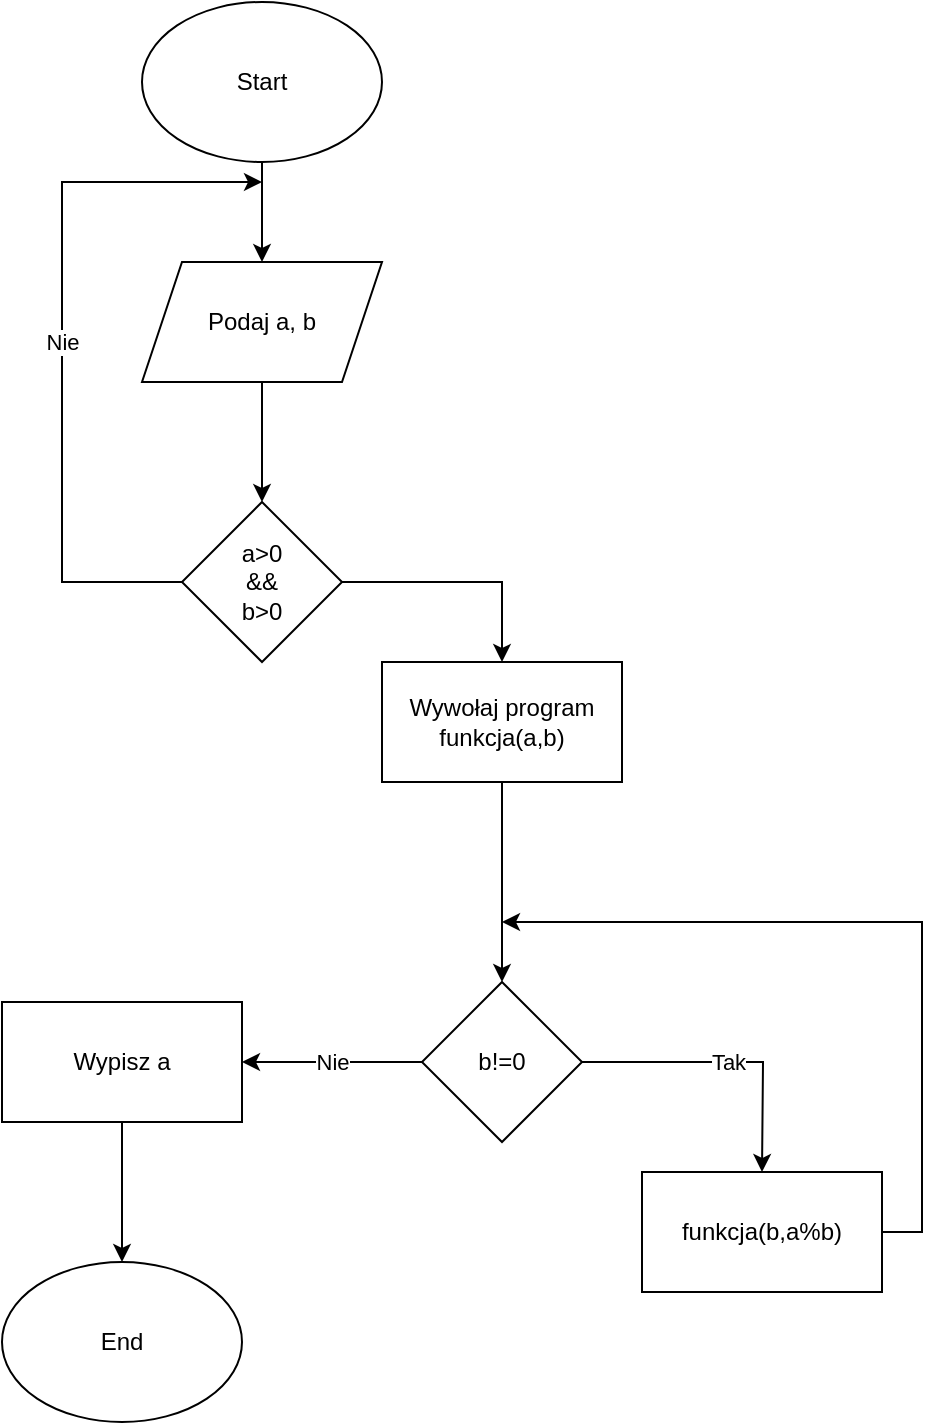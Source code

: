 <mxfile version="21.0.8" type="device"><diagram name="Strona-1" id="9hvzb0ZhC7T6R7hg7Q3O"><mxGraphModel dx="1050" dy="549" grid="1" gridSize="10" guides="1" tooltips="1" connect="1" arrows="1" fold="1" page="1" pageScale="1" pageWidth="827" pageHeight="1169" math="0" shadow="0"><root><mxCell id="0"/><mxCell id="1" parent="0"/><mxCell id="496nlGJ7UTyUaWqdevgq-3" value="" style="edgeStyle=orthogonalEdgeStyle;rounded=0;orthogonalLoop=1;jettySize=auto;html=1;" parent="1" source="496nlGJ7UTyUaWqdevgq-1" target="496nlGJ7UTyUaWqdevgq-2" edge="1"><mxGeometry relative="1" as="geometry"/></mxCell><mxCell id="496nlGJ7UTyUaWqdevgq-1" value="Start" style="ellipse;whiteSpace=wrap;html=1;" parent="1" vertex="1"><mxGeometry x="210" width="120" height="80" as="geometry"/></mxCell><mxCell id="496nlGJ7UTyUaWqdevgq-5" value="" style="edgeStyle=orthogonalEdgeStyle;rounded=0;orthogonalLoop=1;jettySize=auto;html=1;" parent="1" source="496nlGJ7UTyUaWqdevgq-2" target="496nlGJ7UTyUaWqdevgq-4" edge="1"><mxGeometry relative="1" as="geometry"/></mxCell><mxCell id="496nlGJ7UTyUaWqdevgq-2" value="Podaj a, b" style="shape=parallelogram;perimeter=parallelogramPerimeter;whiteSpace=wrap;html=1;fixedSize=1;" parent="1" vertex="1"><mxGeometry x="210" y="130" width="120" height="60" as="geometry"/></mxCell><mxCell id="496nlGJ7UTyUaWqdevgq-6" value="Nie" style="edgeStyle=orthogonalEdgeStyle;rounded=0;orthogonalLoop=1;jettySize=auto;html=1;" parent="1" source="496nlGJ7UTyUaWqdevgq-4" edge="1"><mxGeometry relative="1" as="geometry"><mxPoint x="270" y="90" as="targetPoint"/><Array as="points"><mxPoint x="170" y="290"/><mxPoint x="170" y="90"/></Array></mxGeometry></mxCell><mxCell id="cC3rbIX-mXFWiF-9Oekb-2" style="edgeStyle=orthogonalEdgeStyle;rounded=0;orthogonalLoop=1;jettySize=auto;html=1;exitX=1;exitY=0.5;exitDx=0;exitDy=0;entryX=0.5;entryY=0;entryDx=0;entryDy=0;" edge="1" parent="1" source="496nlGJ7UTyUaWqdevgq-4" target="cC3rbIX-mXFWiF-9Oekb-1"><mxGeometry relative="1" as="geometry"/></mxCell><mxCell id="496nlGJ7UTyUaWqdevgq-4" value="a&amp;gt;0&lt;br&gt;&amp;amp;&amp;amp;&lt;br&gt;b&amp;gt;0" style="rhombus;whiteSpace=wrap;html=1;" parent="1" vertex="1"><mxGeometry x="230" y="250" width="80" height="80" as="geometry"/></mxCell><mxCell id="496nlGJ7UTyUaWqdevgq-10" value="Nie" style="edgeStyle=orthogonalEdgeStyle;rounded=0;orthogonalLoop=1;jettySize=auto;html=1;" parent="1" source="496nlGJ7UTyUaWqdevgq-7" target="496nlGJ7UTyUaWqdevgq-9" edge="1"><mxGeometry relative="1" as="geometry"/></mxCell><mxCell id="496nlGJ7UTyUaWqdevgq-14" value="Tak" style="edgeStyle=orthogonalEdgeStyle;rounded=0;orthogonalLoop=1;jettySize=auto;html=1;entryX=0.5;entryY=0;entryDx=0;entryDy=0;" parent="1" source="496nlGJ7UTyUaWqdevgq-7" edge="1"><mxGeometry relative="1" as="geometry"><mxPoint x="520" y="585" as="targetPoint"/></mxGeometry></mxCell><mxCell id="496nlGJ7UTyUaWqdevgq-7" value="b!=0" style="rhombus;whiteSpace=wrap;html=1;" parent="1" vertex="1"><mxGeometry x="350" y="490" width="80" height="80" as="geometry"/></mxCell><mxCell id="496nlGJ7UTyUaWqdevgq-12" value="" style="edgeStyle=orthogonalEdgeStyle;rounded=0;orthogonalLoop=1;jettySize=auto;html=1;" parent="1" source="496nlGJ7UTyUaWqdevgq-9" target="496nlGJ7UTyUaWqdevgq-11" edge="1"><mxGeometry relative="1" as="geometry"/></mxCell><mxCell id="496nlGJ7UTyUaWqdevgq-9" value="Wypisz a" style="whiteSpace=wrap;html=1;" parent="1" vertex="1"><mxGeometry x="140" y="500" width="120" height="60" as="geometry"/></mxCell><mxCell id="496nlGJ7UTyUaWqdevgq-11" value="End" style="ellipse;whiteSpace=wrap;html=1;" parent="1" vertex="1"><mxGeometry x="140" y="630" width="120" height="80" as="geometry"/></mxCell><mxCell id="cC3rbIX-mXFWiF-9Oekb-3" style="edgeStyle=orthogonalEdgeStyle;rounded=0;orthogonalLoop=1;jettySize=auto;html=1;entryX=0.5;entryY=0;entryDx=0;entryDy=0;" edge="1" parent="1" source="cC3rbIX-mXFWiF-9Oekb-1" target="496nlGJ7UTyUaWqdevgq-7"><mxGeometry relative="1" as="geometry"/></mxCell><mxCell id="cC3rbIX-mXFWiF-9Oekb-1" value="Wywołaj program&lt;br&gt;funkcja(a,b)" style="rounded=0;whiteSpace=wrap;html=1;" vertex="1" parent="1"><mxGeometry x="330" y="330" width="120" height="60" as="geometry"/></mxCell><mxCell id="cC3rbIX-mXFWiF-9Oekb-5" style="edgeStyle=orthogonalEdgeStyle;rounded=0;orthogonalLoop=1;jettySize=auto;html=1;exitX=1;exitY=0.5;exitDx=0;exitDy=0;" edge="1" parent="1" source="cC3rbIX-mXFWiF-9Oekb-4"><mxGeometry relative="1" as="geometry"><mxPoint x="390" y="460" as="targetPoint"/><Array as="points"><mxPoint x="600" y="615"/><mxPoint x="600" y="460"/><mxPoint x="560" y="460"/></Array></mxGeometry></mxCell><mxCell id="cC3rbIX-mXFWiF-9Oekb-4" value="funkcja(b,a%b)" style="rounded=0;whiteSpace=wrap;html=1;" vertex="1" parent="1"><mxGeometry x="460" y="585" width="120" height="60" as="geometry"/></mxCell></root></mxGraphModel></diagram></mxfile>